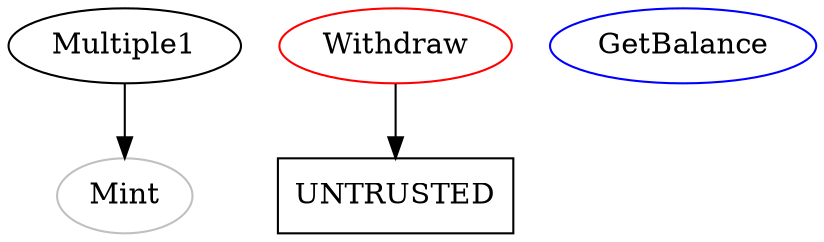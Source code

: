 strict digraph {
  Multiple1
  Mint [color=gray]
  Withdraw [color=red]
  UNTRUSTED [shape=rectangle]
  GetBalance [color=blue]
  Multiple1 -> Mint
  Withdraw -> UNTRUSTED
}
